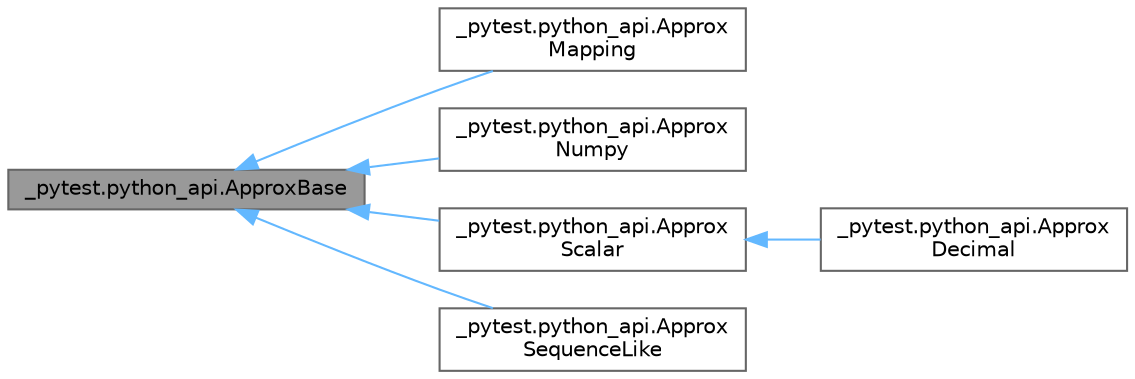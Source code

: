 digraph "_pytest.python_api.ApproxBase"
{
 // LATEX_PDF_SIZE
  bgcolor="transparent";
  edge [fontname=Helvetica,fontsize=10,labelfontname=Helvetica,labelfontsize=10];
  node [fontname=Helvetica,fontsize=10,shape=box,height=0.2,width=0.4];
  rankdir="LR";
  Node1 [id="Node000001",label="_pytest.python_api.ApproxBase",height=0.2,width=0.4,color="gray40", fillcolor="grey60", style="filled", fontcolor="black",tooltip=" "];
  Node1 -> Node2 [id="edge1_Node000001_Node000002",dir="back",color="steelblue1",style="solid",tooltip=" "];
  Node2 [id="Node000002",label="_pytest.python_api.Approx\lMapping",height=0.2,width=0.4,color="gray40", fillcolor="white", style="filled",URL="$class__pytest_1_1python__api_1_1ApproxMapping.html",tooltip=" "];
  Node1 -> Node3 [id="edge2_Node000001_Node000003",dir="back",color="steelblue1",style="solid",tooltip=" "];
  Node3 [id="Node000003",label="_pytest.python_api.Approx\lNumpy",height=0.2,width=0.4,color="gray40", fillcolor="white", style="filled",URL="$class__pytest_1_1python__api_1_1ApproxNumpy.html",tooltip=" "];
  Node1 -> Node4 [id="edge3_Node000001_Node000004",dir="back",color="steelblue1",style="solid",tooltip=" "];
  Node4 [id="Node000004",label="_pytest.python_api.Approx\lScalar",height=0.2,width=0.4,color="gray40", fillcolor="white", style="filled",URL="$class__pytest_1_1python__api_1_1ApproxScalar.html",tooltip=" "];
  Node4 -> Node5 [id="edge4_Node000004_Node000005",dir="back",color="steelblue1",style="solid",tooltip=" "];
  Node5 [id="Node000005",label="_pytest.python_api.Approx\lDecimal",height=0.2,width=0.4,color="gray40", fillcolor="white", style="filled",URL="$class__pytest_1_1python__api_1_1ApproxDecimal.html",tooltip=" "];
  Node1 -> Node6 [id="edge5_Node000001_Node000006",dir="back",color="steelblue1",style="solid",tooltip=" "];
  Node6 [id="Node000006",label="_pytest.python_api.Approx\lSequenceLike",height=0.2,width=0.4,color="gray40", fillcolor="white", style="filled",URL="$class__pytest_1_1python__api_1_1ApproxSequenceLike.html",tooltip=" "];
}
